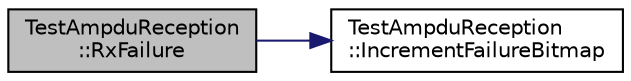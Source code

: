 digraph "TestAmpduReception::RxFailure"
{
 // LATEX_PDF_SIZE
  edge [fontname="Helvetica",fontsize="10",labelfontname="Helvetica",labelfontsize="10"];
  node [fontname="Helvetica",fontsize="10",shape=record];
  rankdir="LR";
  Node1 [label="TestAmpduReception\l::RxFailure",height=0.2,width=0.4,color="black", fillcolor="grey75", style="filled", fontcolor="black",tooltip="RX failure function."];
  Node1 -> Node2 [color="midnightblue",fontsize="10",style="solid",fontname="Helvetica"];
  Node2 [label="TestAmpduReception\l::IncrementFailureBitmap",height=0.2,width=0.4,color="black", fillcolor="white", style="filled",URL="$class_test_ampdu_reception.html#aa5bfa46cf87814bc1d5bdf6af112378a",tooltip="Increment reception failure bitmap."];
}
